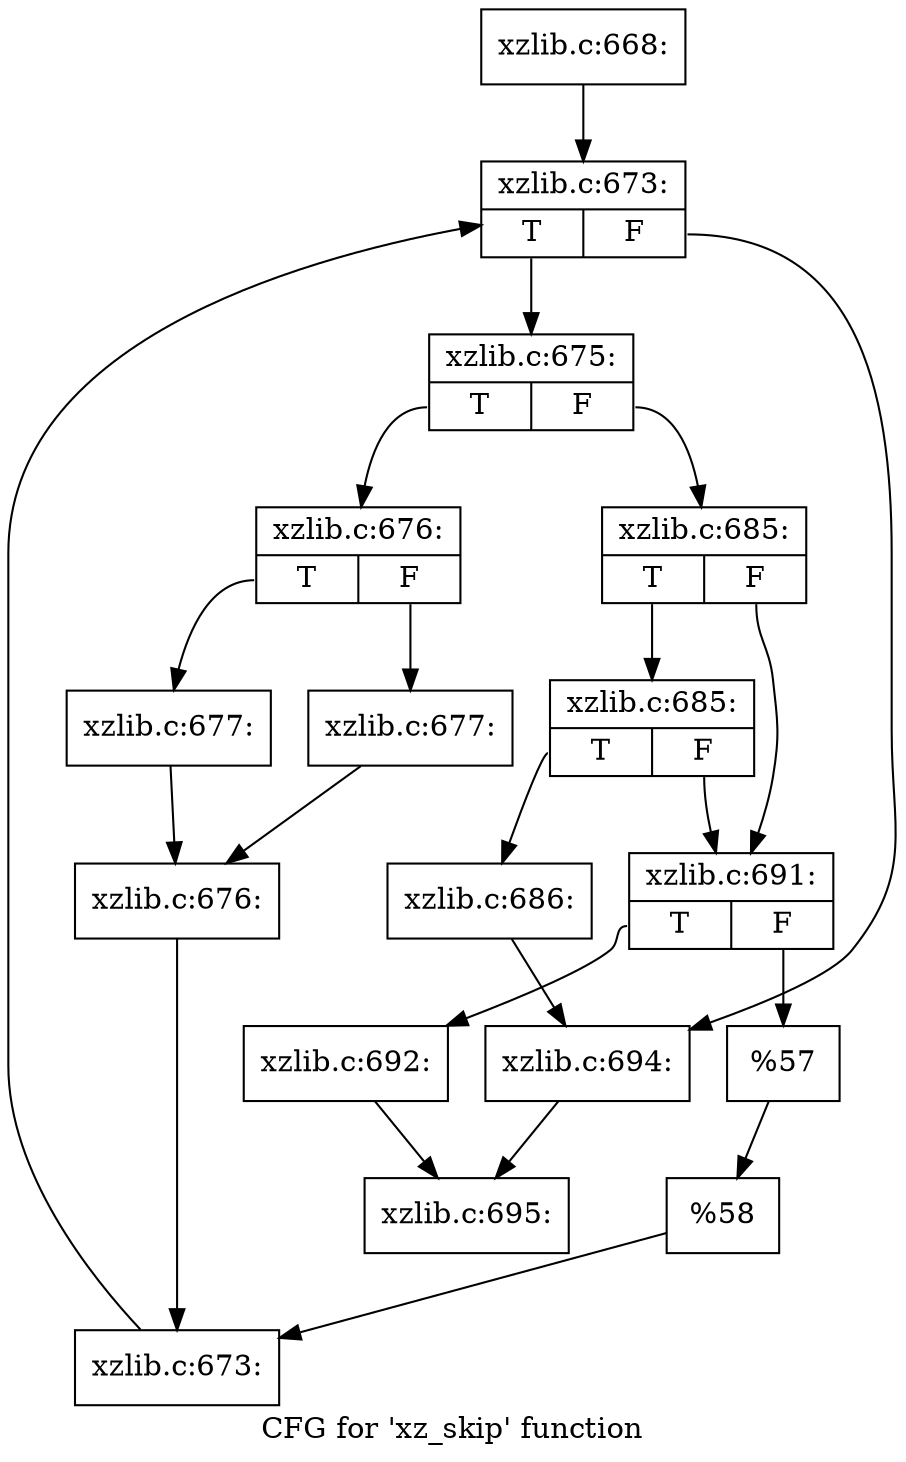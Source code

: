 digraph "CFG for 'xz_skip' function" {
	label="CFG for 'xz_skip' function";

	Node0x559901d0b2a0 [shape=record,label="{xzlib.c:668:}"];
	Node0x559901d0b2a0 -> Node0x559901d0bf60;
	Node0x559901d0bf60 [shape=record,label="{xzlib.c:673:|{<s0>T|<s1>F}}"];
	Node0x559901d0bf60:s0 -> Node0x559901d0c260;
	Node0x559901d0bf60:s1 -> Node0x559901d0c180;
	Node0x559901d0c260 [shape=record,label="{xzlib.c:675:|{<s0>T|<s1>F}}"];
	Node0x559901d0c260:s0 -> Node0x559901d0c3e0;
	Node0x559901d0c260:s1 -> Node0x559901d0c480;
	Node0x559901d0c3e0 [shape=record,label="{xzlib.c:676:|{<s0>T|<s1>F}}"];
	Node0x559901d0c3e0:s0 -> Node0x559901d0c780;
	Node0x559901d0c3e0:s1 -> Node0x559901d0c7d0;
	Node0x559901d0c780 [shape=record,label="{xzlib.c:677:}"];
	Node0x559901d0c780 -> Node0x559901d0c820;
	Node0x559901d0c7d0 [shape=record,label="{xzlib.c:677:}"];
	Node0x559901d0c7d0 -> Node0x559901d0c820;
	Node0x559901d0c820 [shape=record,label="{xzlib.c:676:}"];
	Node0x559901d0c820 -> Node0x559901d0c430;
	Node0x559901d0c480 [shape=record,label="{xzlib.c:685:|{<s0>T|<s1>F}}"];
	Node0x559901d0c480:s0 -> Node0x559901d0e040;
	Node0x559901d0c480:s1 -> Node0x559901d0dff0;
	Node0x559901d0e040 [shape=record,label="{xzlib.c:685:|{<s0>T|<s1>F}}"];
	Node0x559901d0e040:s0 -> Node0x559901d0df50;
	Node0x559901d0e040:s1 -> Node0x559901d0dff0;
	Node0x559901d0df50 [shape=record,label="{xzlib.c:686:}"];
	Node0x559901d0df50 -> Node0x559901d0c180;
	Node0x559901d0dff0 [shape=record,label="{xzlib.c:691:|{<s0>T|<s1>F}}"];
	Node0x559901d0dff0:s0 -> Node0x559901d0e930;
	Node0x559901d0dff0:s1 -> Node0x559901d0e980;
	Node0x559901d0e930 [shape=record,label="{xzlib.c:692:}"];
	Node0x559901d0e930 -> Node0x559901d0b2f0;
	Node0x559901d0e980 [shape=record,label="{%57}"];
	Node0x559901d0e980 -> Node0x559901d0dfa0;
	Node0x559901d0dfa0 [shape=record,label="{%58}"];
	Node0x559901d0dfa0 -> Node0x559901d0c430;
	Node0x559901d0c430 [shape=record,label="{xzlib.c:673:}"];
	Node0x559901d0c430 -> Node0x559901d0bf60;
	Node0x559901d0c180 [shape=record,label="{xzlib.c:694:}"];
	Node0x559901d0c180 -> Node0x559901d0b2f0;
	Node0x559901d0b2f0 [shape=record,label="{xzlib.c:695:}"];
}
